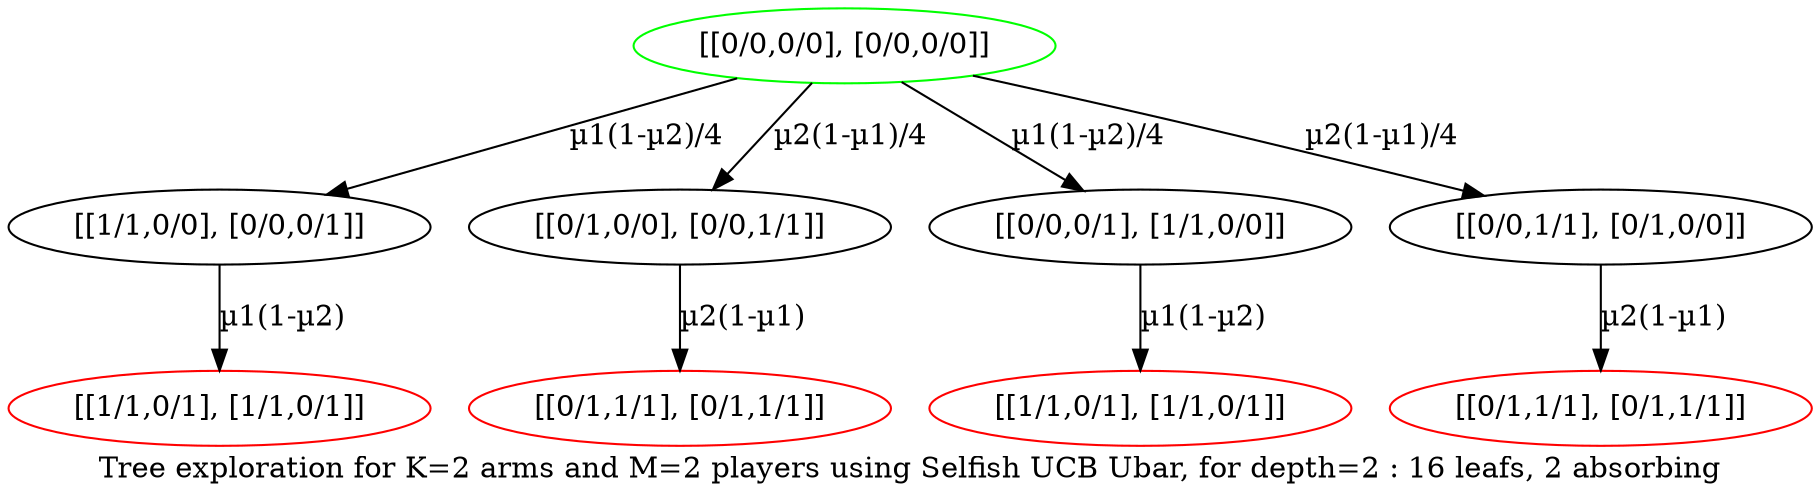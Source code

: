 digraph {
	overlap=false
	label="Tree exploration for K=2 arms and M=2 players using Selfish UCB Ubar, for depth=2 : 16 leafs, 2 absorbing"
	0 [label="[[0/0,0/0], [0/0,0/0]]" color=green]
	0 -> 1 [label="µ1(1-µ2)/4" color=black]
	0 -> 5 [label="µ2(1-µ1)/4" color=black]
	0 -> 8 [label="µ1(1-µ2)/4" color=black]
	0 -> 10 [label="µ2(1-µ1)/4" color=black]
	1 [label="[[1/1,0/0], [0/0,0/1]]"]
	1 -> 13 [label="µ1(1-µ2)" color=black]
	5 [label="[[0/1,0/0], [0/0,1/1]]"]
	5 -> 26 [label="µ2(1-µ1)" color=black]
	8 [label="[[0/0,0/1], [1/1,0/0]]"]
	8 -> 35 [label="µ1(1-µ2)" color=black]
	10 [label="[[0/0,1/1], [0/1,0/0]]"]
	10 -> 43 [label="µ2(1-µ1)" color=black]
	13 [label="[[1/1,0/1], [1/1,0/1]]" color=red]
	26 [label="[[0/1,1/1], [0/1,1/1]]" color=red]
	35 [label="[[1/1,0/1], [1/1,0/1]]" color=red]
	43 [label="[[0/1,1/1], [0/1,1/1]]" color=red]
}
